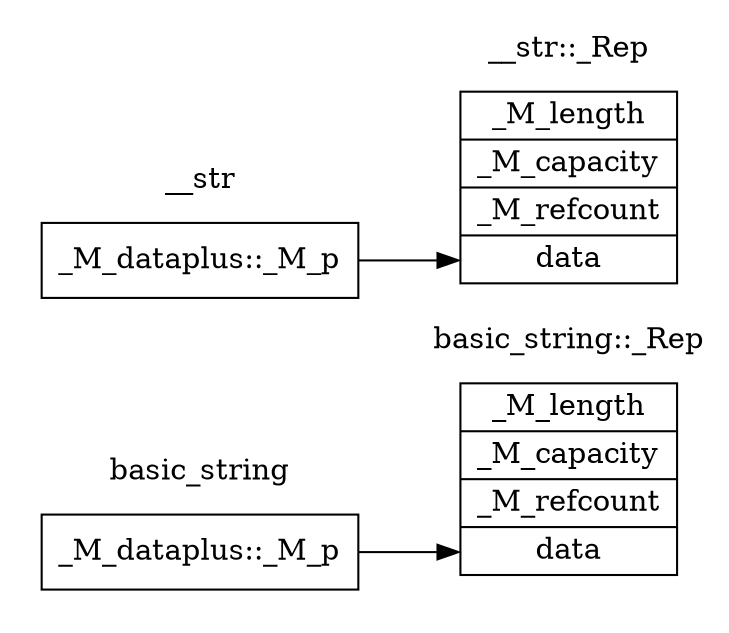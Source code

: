 digraph G {
    graph [rankdir = LR];
    node [shape = record];
    subgraph cluster_basic_string {
        graph [label = "basic_string", color = white];
        _M_dataplus_0 [label = "_M_dataplus::_M_p"];
    }
    subgraph cluster__basic_string_Rep {
        graph [label = "basic_string::_Rep", color = white];
        _Rep_0 [label = "<f0>_M_length|<f1>_M_capacity|<f2>_M_refcount|<f3>data"];
    }
    subgraph cluster__str_Rep {
        graph [label = "__str::_Rep", color = white];
        _Rep_1 [label = "<f0>_M_length|<f1>_M_capacity|<f2>_M_refcount|<f3>data"];
    }
    subgraph cluster__str {
        graph [label = "__str", color = white];
        _M_dataplus_1 [label = "_M_dataplus::_M_p"];
    }

    _M_dataplus_0 -> _Rep_0:f3;
    _M_dataplus_1 -> _Rep_1:f3;
}
